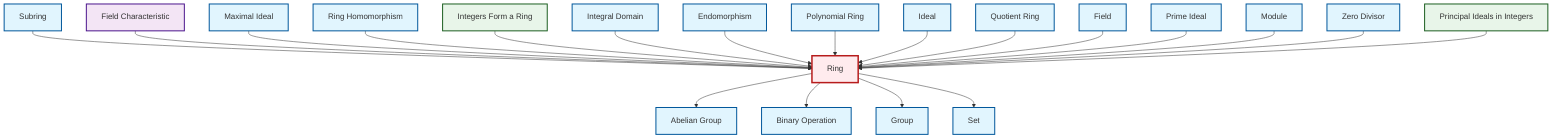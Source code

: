 graph TD
    classDef definition fill:#e1f5fe,stroke:#01579b,stroke-width:2px
    classDef theorem fill:#f3e5f5,stroke:#4a148c,stroke-width:2px
    classDef axiom fill:#fff3e0,stroke:#e65100,stroke-width:2px
    classDef example fill:#e8f5e9,stroke:#1b5e20,stroke-width:2px
    classDef current fill:#ffebee,stroke:#b71c1c,stroke-width:3px
    def-ring["Ring"]:::definition
    def-subring["Subring"]:::definition
    def-set["Set"]:::definition
    thm-field-characteristic["Field Characteristic"]:::theorem
    def-ideal["Ideal"]:::definition
    def-ring-homomorphism["Ring Homomorphism"]:::definition
    def-zero-divisor["Zero Divisor"]:::definition
    def-prime-ideal["Prime Ideal"]:::definition
    def-maximal-ideal["Maximal Ideal"]:::definition
    def-integral-domain["Integral Domain"]:::definition
    def-module["Module"]:::definition
    def-polynomial-ring["Polynomial Ring"]:::definition
    def-quotient-ring["Quotient Ring"]:::definition
    def-field["Field"]:::definition
    def-group["Group"]:::definition
    def-endomorphism["Endomorphism"]:::definition
    ex-principal-ideal["Principal Ideals in Integers"]:::example
    ex-integers-ring["Integers Form a Ring"]:::example
    def-abelian-group["Abelian Group"]:::definition
    def-binary-operation["Binary Operation"]:::definition
    def-subring --> def-ring
    thm-field-characteristic --> def-ring
    def-ring --> def-abelian-group
    def-maximal-ideal --> def-ring
    def-ring-homomorphism --> def-ring
    def-ring --> def-binary-operation
    ex-integers-ring --> def-ring
    def-integral-domain --> def-ring
    def-endomorphism --> def-ring
    def-polynomial-ring --> def-ring
    def-ring --> def-group
    def-ideal --> def-ring
    def-quotient-ring --> def-ring
    def-ring --> def-set
    def-field --> def-ring
    def-prime-ideal --> def-ring
    def-module --> def-ring
    def-zero-divisor --> def-ring
    ex-principal-ideal --> def-ring
    class def-ring current